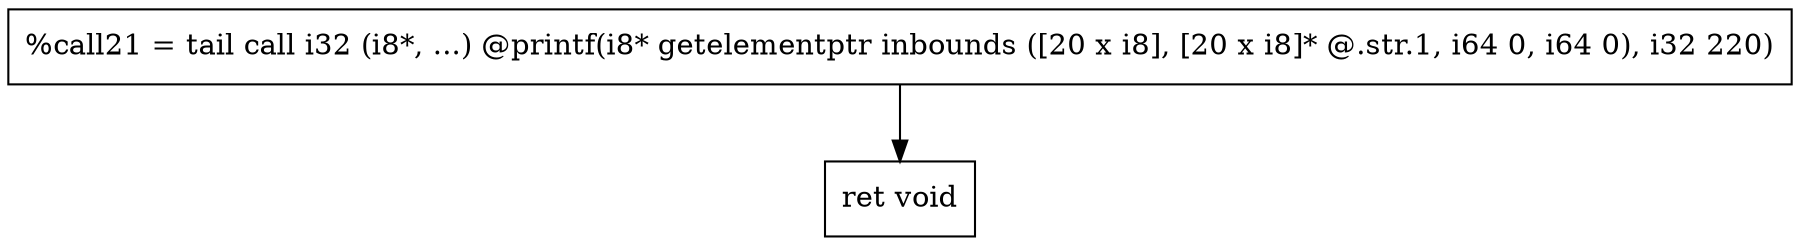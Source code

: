 digraph "CDFG for'func' function" {
	Node0x55ac7bdd3818[shape=record, label="  %call21 = tail call i32 (i8*, ...) @printf(i8* getelementptr inbounds ([20 x i8], [20 x i8]* @.str.1, i64 0, i64 0), i32 220)"]
	Node0x55ac7bdd38e0[shape=record, label="  ret void"]
	Node0x55ac7bdd3818 -> Node0x55ac7bdd38e0
edge [color=red]
}

